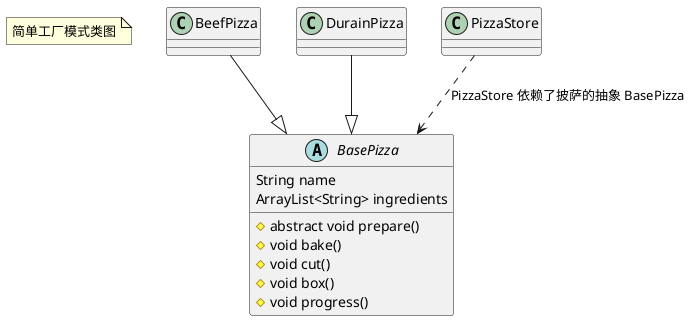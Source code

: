 @startuml
note "简单工厂模式类图" as N1

abstract class BasePizza {
    String name
    ArrayList<String> ingredients
    # abstract void prepare()
    # void bake()
    # void cut()
    # void box()
    # void progress()
}
class BeefPizza
class DurainPizza

class PizzaStore

PizzaStore ..> BasePizza : "PizzaStore 依赖了披萨的抽象 BasePizza"
BeefPizza --down|> BasePizza
DurainPizza --down|> BasePizza

@enduml